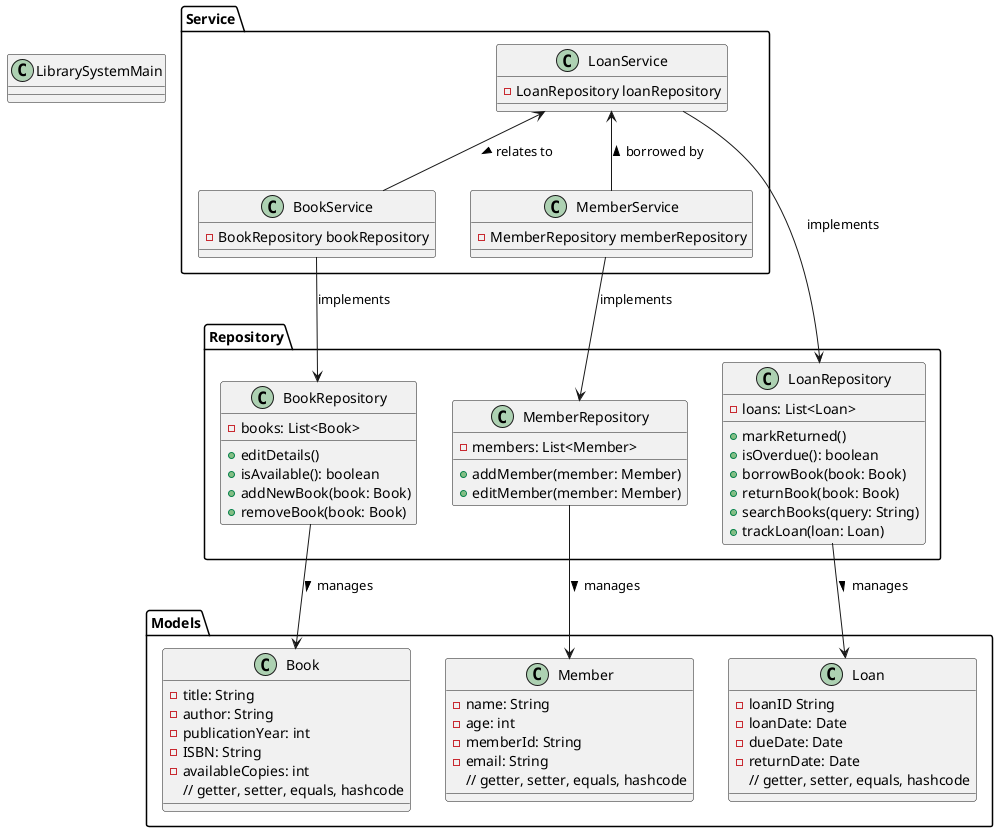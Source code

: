@startuml
Package "Models" {
class Book {
  - title: String
  - author: String
  - publicationYear: int
  - ISBN: String
  - availableCopies: int
  // getter, setter, equals, hashcode
  }
class Member {
  - name: String
  - age: int
  - memberId: String
  - email: String
  // getter, setter, equals, hashcode
  }
class Loan {
  - loanID String
  - loanDate: Date
  - dueDate: Date
  - returnDate: Date
  // getter, setter, equals, hashcode
  }
}

Package "Service" {

class MemberService {
 - MemberRepository memberRepository
  }
class BookService {
 - BookRepository bookRepository

  }
class LoanService {
 - LoanRepository loanRepository
  }
}

Package "Repository" {
class LoanRepository {
  - loans: List<Loan>
  + markReturned()
  + isOverdue(): boolean
  + borrowBook(book: Book)
  + returnBook(book: Book)
  + searchBooks(query: String)
  + trackLoan(loan: Loan)
  }
class BookRepository {
  - books: List<Book>
  + editDetails()
  + isAvailable(): boolean
  + addNewBook(book: Book)
  + removeBook(book: Book)
  }
class MemberRepository {
  - members: List<Member>
  + addMember(member: Member)
  + editMember(member: Member)


  }
}

class LibrarySystemMain {

}

BookService --> BookRepository : implements
MemberService --> MemberRepository : implements
LoanService --> LoanRepository : implements
BookRepository --> Book : manages >
MemberRepository --> Member : manages >
LoanRepository --> Loan : manages >
LoanService <-- BookService : relates to >
LoanService <-- MemberService : borrowed by <



@enduml